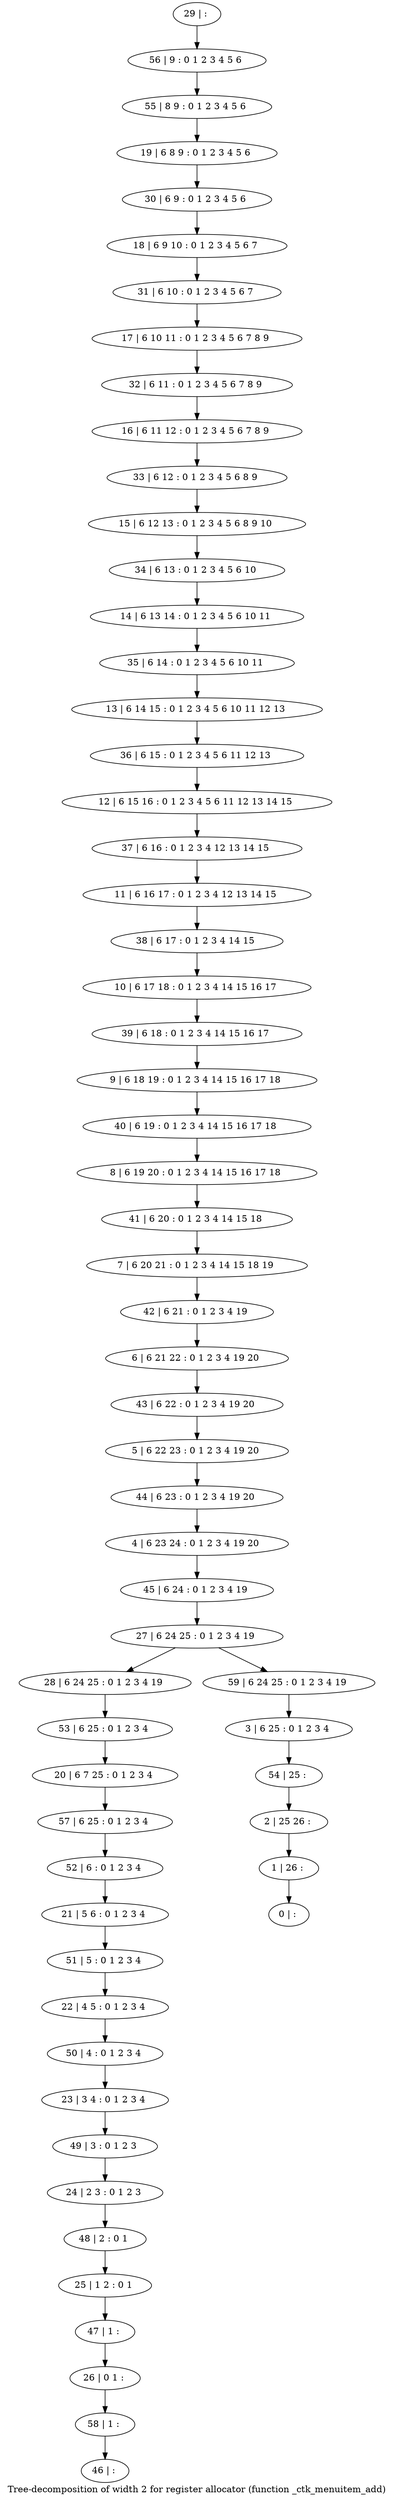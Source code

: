 digraph G {
graph [label="Tree-decomposition of width 2 for register allocator (function _ctk_menuitem_add)"]
0[label="0 | : "];
1[label="1 | 26 : "];
2[label="2 | 25 26 : "];
3[label="3 | 6 25 : 0 1 2 3 4 "];
4[label="4 | 6 23 24 : 0 1 2 3 4 19 20 "];
5[label="5 | 6 22 23 : 0 1 2 3 4 19 20 "];
6[label="6 | 6 21 22 : 0 1 2 3 4 19 20 "];
7[label="7 | 6 20 21 : 0 1 2 3 4 14 15 18 19 "];
8[label="8 | 6 19 20 : 0 1 2 3 4 14 15 16 17 18 "];
9[label="9 | 6 18 19 : 0 1 2 3 4 14 15 16 17 18 "];
10[label="10 | 6 17 18 : 0 1 2 3 4 14 15 16 17 "];
11[label="11 | 6 16 17 : 0 1 2 3 4 12 13 14 15 "];
12[label="12 | 6 15 16 : 0 1 2 3 4 5 6 11 12 13 14 15 "];
13[label="13 | 6 14 15 : 0 1 2 3 4 5 6 10 11 12 13 "];
14[label="14 | 6 13 14 : 0 1 2 3 4 5 6 10 11 "];
15[label="15 | 6 12 13 : 0 1 2 3 4 5 6 8 9 10 "];
16[label="16 | 6 11 12 : 0 1 2 3 4 5 6 7 8 9 "];
17[label="17 | 6 10 11 : 0 1 2 3 4 5 6 7 8 9 "];
18[label="18 | 6 9 10 : 0 1 2 3 4 5 6 7 "];
19[label="19 | 6 8 9 : 0 1 2 3 4 5 6 "];
20[label="20 | 6 7 25 : 0 1 2 3 4 "];
21[label="21 | 5 6 : 0 1 2 3 4 "];
22[label="22 | 4 5 : 0 1 2 3 4 "];
23[label="23 | 3 4 : 0 1 2 3 4 "];
24[label="24 | 2 3 : 0 1 2 3 "];
25[label="25 | 1 2 : 0 1 "];
26[label="26 | 0 1 : "];
27[label="27 | 6 24 25 : 0 1 2 3 4 19 "];
28[label="28 | 6 24 25 : 0 1 2 3 4 19 "];
29[label="29 | : "];
30[label="30 | 6 9 : 0 1 2 3 4 5 6 "];
31[label="31 | 6 10 : 0 1 2 3 4 5 6 7 "];
32[label="32 | 6 11 : 0 1 2 3 4 5 6 7 8 9 "];
33[label="33 | 6 12 : 0 1 2 3 4 5 6 8 9 "];
34[label="34 | 6 13 : 0 1 2 3 4 5 6 10 "];
35[label="35 | 6 14 : 0 1 2 3 4 5 6 10 11 "];
36[label="36 | 6 15 : 0 1 2 3 4 5 6 11 12 13 "];
37[label="37 | 6 16 : 0 1 2 3 4 12 13 14 15 "];
38[label="38 | 6 17 : 0 1 2 3 4 14 15 "];
39[label="39 | 6 18 : 0 1 2 3 4 14 15 16 17 "];
40[label="40 | 6 19 : 0 1 2 3 4 14 15 16 17 18 "];
41[label="41 | 6 20 : 0 1 2 3 4 14 15 18 "];
42[label="42 | 6 21 : 0 1 2 3 4 19 "];
43[label="43 | 6 22 : 0 1 2 3 4 19 20 "];
44[label="44 | 6 23 : 0 1 2 3 4 19 20 "];
45[label="45 | 6 24 : 0 1 2 3 4 19 "];
46[label="46 | : "];
47[label="47 | 1 : "];
48[label="48 | 2 : 0 1 "];
49[label="49 | 3 : 0 1 2 3 "];
50[label="50 | 4 : 0 1 2 3 4 "];
51[label="51 | 5 : 0 1 2 3 4 "];
52[label="52 | 6 : 0 1 2 3 4 "];
53[label="53 | 6 25 : 0 1 2 3 4 "];
54[label="54 | 25 : "];
55[label="55 | 8 9 : 0 1 2 3 4 5 6 "];
56[label="56 | 9 : 0 1 2 3 4 5 6 "];
57[label="57 | 6 25 : 0 1 2 3 4 "];
58[label="58 | 1 : "];
59[label="59 | 6 24 25 : 0 1 2 3 4 19 "];
47->26 ;
25->47 ;
48->25 ;
24->48 ;
49->24 ;
23->49 ;
50->23 ;
22->50 ;
51->22 ;
21->51 ;
52->21 ;
53->20 ;
28->53 ;
57->52 ;
20->57 ;
58->46 ;
26->58 ;
29->56 ;
56->55 ;
55->19 ;
19->30 ;
30->18 ;
18->31 ;
31->17 ;
17->32 ;
32->16 ;
16->33 ;
33->15 ;
15->34 ;
34->14 ;
14->35 ;
35->13 ;
13->36 ;
36->12 ;
12->37 ;
37->11 ;
11->38 ;
38->10 ;
10->39 ;
39->9 ;
9->40 ;
40->8 ;
8->41 ;
41->7 ;
7->42 ;
42->6 ;
6->43 ;
43->5 ;
5->44 ;
44->4 ;
4->45 ;
45->27 ;
3->54 ;
54->2 ;
2->1 ;
1->0 ;
59->3 ;
27->28 ;
27->59 ;
}
